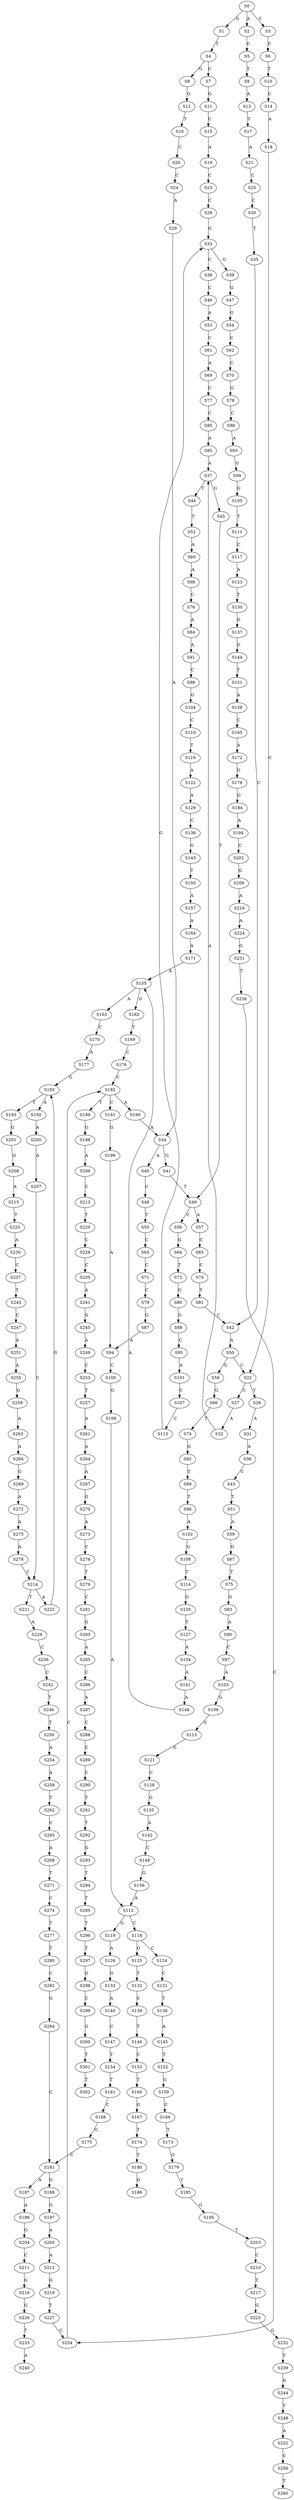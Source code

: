 strict digraph  {
	S0 -> S1 [ label = G ];
	S0 -> S2 [ label = A ];
	S0 -> S3 [ label = C ];
	S1 -> S4 [ label = T ];
	S2 -> S5 [ label = C ];
	S3 -> S6 [ label = C ];
	S4 -> S7 [ label = C ];
	S4 -> S8 [ label = G ];
	S5 -> S9 [ label = T ];
	S6 -> S10 [ label = T ];
	S7 -> S11 [ label = G ];
	S8 -> S12 [ label = G ];
	S9 -> S13 [ label = A ];
	S10 -> S14 [ label = C ];
	S11 -> S15 [ label = C ];
	S12 -> S16 [ label = T ];
	S13 -> S17 [ label = T ];
	S14 -> S18 [ label = A ];
	S15 -> S19 [ label = A ];
	S16 -> S20 [ label = C ];
	S17 -> S21 [ label = A ];
	S18 -> S22 [ label = C ];
	S19 -> S23 [ label = C ];
	S20 -> S24 [ label = C ];
	S21 -> S25 [ label = C ];
	S22 -> S26 [ label = T ];
	S22 -> S27 [ label = C ];
	S23 -> S28 [ label = C ];
	S24 -> S29 [ label = A ];
	S25 -> S30 [ label = C ];
	S26 -> S31 [ label = A ];
	S27 -> S32 [ label = A ];
	S28 -> S33 [ label = G ];
	S29 -> S34 [ label = A ];
	S30 -> S35 [ label = T ];
	S31 -> S36 [ label = A ];
	S32 -> S37 [ label = A ];
	S33 -> S38 [ label = C ];
	S33 -> S39 [ label = G ];
	S34 -> S40 [ label = A ];
	S34 -> S41 [ label = G ];
	S35 -> S42 [ label = C ];
	S36 -> S43 [ label = C ];
	S37 -> S44 [ label = T ];
	S37 -> S45 [ label = G ];
	S38 -> S46 [ label = C ];
	S39 -> S47 [ label = G ];
	S40 -> S48 [ label = C ];
	S41 -> S49 [ label = T ];
	S42 -> S50 [ label = A ];
	S43 -> S51 [ label = T ];
	S44 -> S52 [ label = T ];
	S45 -> S49 [ label = T ];
	S46 -> S53 [ label = A ];
	S47 -> S54 [ label = G ];
	S48 -> S55 [ label = T ];
	S49 -> S56 [ label = C ];
	S49 -> S57 [ label = A ];
	S50 -> S58 [ label = G ];
	S50 -> S22 [ label = C ];
	S51 -> S59 [ label = A ];
	S52 -> S60 [ label = A ];
	S53 -> S61 [ label = C ];
	S54 -> S62 [ label = C ];
	S55 -> S63 [ label = C ];
	S56 -> S64 [ label = G ];
	S57 -> S65 [ label = C ];
	S58 -> S66 [ label = G ];
	S59 -> S67 [ label = G ];
	S60 -> S68 [ label = A ];
	S61 -> S69 [ label = A ];
	S62 -> S70 [ label = C ];
	S63 -> S71 [ label = C ];
	S64 -> S72 [ label = T ];
	S65 -> S73 [ label = C ];
	S66 -> S74 [ label = T ];
	S67 -> S75 [ label = T ];
	S68 -> S76 [ label = C ];
	S69 -> S77 [ label = C ];
	S70 -> S78 [ label = G ];
	S71 -> S79 [ label = C ];
	S72 -> S80 [ label = G ];
	S73 -> S81 [ label = T ];
	S74 -> S82 [ label = G ];
	S75 -> S83 [ label = G ];
	S76 -> S84 [ label = A ];
	S77 -> S85 [ label = C ];
	S78 -> S86 [ label = C ];
	S79 -> S87 [ label = G ];
	S80 -> S88 [ label = G ];
	S81 -> S42 [ label = C ];
	S82 -> S89 [ label = T ];
	S83 -> S90 [ label = A ];
	S84 -> S91 [ label = A ];
	S85 -> S92 [ label = A ];
	S86 -> S93 [ label = A ];
	S87 -> S94 [ label = A ];
	S88 -> S95 [ label = C ];
	S89 -> S96 [ label = T ];
	S90 -> S97 [ label = C ];
	S91 -> S98 [ label = C ];
	S92 -> S37 [ label = A ];
	S93 -> S99 [ label = G ];
	S94 -> S100 [ label = C ];
	S95 -> S101 [ label = A ];
	S96 -> S102 [ label = A ];
	S97 -> S103 [ label = A ];
	S98 -> S104 [ label = G ];
	S99 -> S105 [ label = G ];
	S100 -> S106 [ label = G ];
	S101 -> S107 [ label = C ];
	S102 -> S108 [ label = G ];
	S103 -> S109 [ label = G ];
	S104 -> S110 [ label = C ];
	S105 -> S111 [ label = T ];
	S106 -> S112 [ label = A ];
	S107 -> S113 [ label = C ];
	S108 -> S114 [ label = T ];
	S109 -> S115 [ label = G ];
	S110 -> S116 [ label = T ];
	S111 -> S117 [ label = C ];
	S112 -> S118 [ label = C ];
	S112 -> S119 [ label = G ];
	S113 -> S33 [ label = G ];
	S114 -> S120 [ label = G ];
	S115 -> S121 [ label = G ];
	S116 -> S122 [ label = A ];
	S117 -> S123 [ label = A ];
	S118 -> S124 [ label = C ];
	S118 -> S125 [ label = G ];
	S119 -> S126 [ label = A ];
	S120 -> S127 [ label = T ];
	S121 -> S128 [ label = C ];
	S122 -> S129 [ label = A ];
	S123 -> S130 [ label = T ];
	S124 -> S131 [ label = C ];
	S125 -> S132 [ label = T ];
	S126 -> S133 [ label = G ];
	S127 -> S134 [ label = A ];
	S128 -> S135 [ label = G ];
	S129 -> S136 [ label = C ];
	S130 -> S137 [ label = G ];
	S131 -> S138 [ label = T ];
	S132 -> S139 [ label = C ];
	S133 -> S140 [ label = A ];
	S134 -> S141 [ label = A ];
	S135 -> S142 [ label = A ];
	S136 -> S143 [ label = G ];
	S137 -> S144 [ label = G ];
	S138 -> S145 [ label = A ];
	S139 -> S146 [ label = T ];
	S140 -> S147 [ label = C ];
	S141 -> S148 [ label = A ];
	S142 -> S149 [ label = C ];
	S143 -> S150 [ label = T ];
	S144 -> S151 [ label = T ];
	S145 -> S152 [ label = T ];
	S146 -> S153 [ label = C ];
	S147 -> S154 [ label = T ];
	S148 -> S155 [ label = A ];
	S149 -> S156 [ label = G ];
	S150 -> S157 [ label = A ];
	S151 -> S158 [ label = A ];
	S152 -> S159 [ label = G ];
	S153 -> S160 [ label = T ];
	S154 -> S161 [ label = T ];
	S155 -> S162 [ label = G ];
	S155 -> S163 [ label = A ];
	S156 -> S112 [ label = A ];
	S157 -> S164 [ label = A ];
	S158 -> S165 [ label = C ];
	S159 -> S166 [ label = C ];
	S160 -> S167 [ label = G ];
	S161 -> S168 [ label = C ];
	S162 -> S169 [ label = T ];
	S163 -> S170 [ label = C ];
	S164 -> S171 [ label = A ];
	S165 -> S172 [ label = A ];
	S166 -> S173 [ label = T ];
	S167 -> S174 [ label = T ];
	S168 -> S175 [ label = G ];
	S169 -> S176 [ label = C ];
	S170 -> S177 [ label = A ];
	S171 -> S155 [ label = A ];
	S172 -> S178 [ label = G ];
	S173 -> S179 [ label = G ];
	S174 -> S180 [ label = T ];
	S175 -> S181 [ label = C ];
	S176 -> S182 [ label = C ];
	S177 -> S183 [ label = G ];
	S178 -> S184 [ label = G ];
	S179 -> S185 [ label = T ];
	S180 -> S186 [ label = G ];
	S181 -> S187 [ label = A ];
	S181 -> S188 [ label = G ];
	S182 -> S189 [ label = T ];
	S182 -> S190 [ label = A ];
	S182 -> S191 [ label = C ];
	S183 -> S192 [ label = A ];
	S183 -> S193 [ label = T ];
	S184 -> S194 [ label = A ];
	S185 -> S195 [ label = G ];
	S187 -> S196 [ label = A ];
	S188 -> S197 [ label = G ];
	S189 -> S198 [ label = G ];
	S190 -> S34 [ label = A ];
	S191 -> S199 [ label = G ];
	S192 -> S200 [ label = A ];
	S193 -> S201 [ label = G ];
	S194 -> S202 [ label = C ];
	S195 -> S203 [ label = T ];
	S196 -> S204 [ label = G ];
	S197 -> S205 [ label = A ];
	S198 -> S206 [ label = A ];
	S199 -> S94 [ label = A ];
	S200 -> S207 [ label = A ];
	S201 -> S208 [ label = G ];
	S202 -> S209 [ label = G ];
	S203 -> S210 [ label = C ];
	S204 -> S211 [ label = C ];
	S205 -> S212 [ label = A ];
	S206 -> S213 [ label = C ];
	S207 -> S214 [ label = C ];
	S208 -> S215 [ label = A ];
	S209 -> S216 [ label = A ];
	S210 -> S217 [ label = T ];
	S211 -> S218 [ label = G ];
	S212 -> S219 [ label = G ];
	S213 -> S220 [ label = T ];
	S214 -> S221 [ label = T ];
	S214 -> S222 [ label = A ];
	S215 -> S223 [ label = T ];
	S216 -> S224 [ label = A ];
	S217 -> S225 [ label = G ];
	S218 -> S226 [ label = G ];
	S219 -> S227 [ label = T ];
	S220 -> S228 [ label = C ];
	S221 -> S229 [ label = A ];
	S222 -> S183 [ label = G ];
	S223 -> S230 [ label = A ];
	S224 -> S231 [ label = G ];
	S225 -> S232 [ label = G ];
	S226 -> S233 [ label = T ];
	S227 -> S234 [ label = C ];
	S228 -> S235 [ label = C ];
	S229 -> S236 [ label = C ];
	S230 -> S237 [ label = C ];
	S231 -> S238 [ label = T ];
	S232 -> S239 [ label = T ];
	S233 -> S240 [ label = A ];
	S234 -> S182 [ label = C ];
	S235 -> S241 [ label = A ];
	S236 -> S242 [ label = C ];
	S237 -> S243 [ label = T ];
	S238 -> S234 [ label = C ];
	S239 -> S244 [ label = G ];
	S241 -> S245 [ label = G ];
	S242 -> S246 [ label = T ];
	S243 -> S247 [ label = C ];
	S244 -> S248 [ label = T ];
	S245 -> S249 [ label = A ];
	S246 -> S250 [ label = T ];
	S247 -> S251 [ label = A ];
	S248 -> S252 [ label = A ];
	S249 -> S253 [ label = C ];
	S250 -> S254 [ label = A ];
	S251 -> S255 [ label = A ];
	S252 -> S256 [ label = C ];
	S253 -> S257 [ label = T ];
	S254 -> S258 [ label = A ];
	S255 -> S259 [ label = G ];
	S256 -> S260 [ label = T ];
	S257 -> S261 [ label = A ];
	S258 -> S262 [ label = T ];
	S259 -> S263 [ label = A ];
	S261 -> S264 [ label = A ];
	S262 -> S265 [ label = C ];
	S263 -> S266 [ label = A ];
	S264 -> S267 [ label = A ];
	S265 -> S268 [ label = A ];
	S266 -> S269 [ label = G ];
	S267 -> S270 [ label = G ];
	S268 -> S271 [ label = T ];
	S269 -> S272 [ label = A ];
	S270 -> S273 [ label = A ];
	S271 -> S274 [ label = C ];
	S272 -> S275 [ label = A ];
	S273 -> S276 [ label = C ];
	S274 -> S277 [ label = T ];
	S275 -> S278 [ label = A ];
	S276 -> S279 [ label = T ];
	S277 -> S280 [ label = T ];
	S278 -> S214 [ label = C ];
	S279 -> S281 [ label = C ];
	S280 -> S282 [ label = C ];
	S281 -> S283 [ label = G ];
	S282 -> S284 [ label = G ];
	S283 -> S285 [ label = A ];
	S284 -> S181 [ label = C ];
	S285 -> S286 [ label = C ];
	S286 -> S287 [ label = A ];
	S287 -> S288 [ label = C ];
	S288 -> S289 [ label = C ];
	S289 -> S290 [ label = C ];
	S290 -> S291 [ label = T ];
	S291 -> S292 [ label = T ];
	S292 -> S293 [ label = G ];
	S293 -> S294 [ label = T ];
	S294 -> S295 [ label = T ];
	S295 -> S296 [ label = T ];
	S296 -> S297 [ label = T ];
	S297 -> S298 [ label = G ];
	S298 -> S299 [ label = C ];
	S299 -> S300 [ label = G ];
	S300 -> S301 [ label = T ];
	S301 -> S302 [ label = T ];
}
